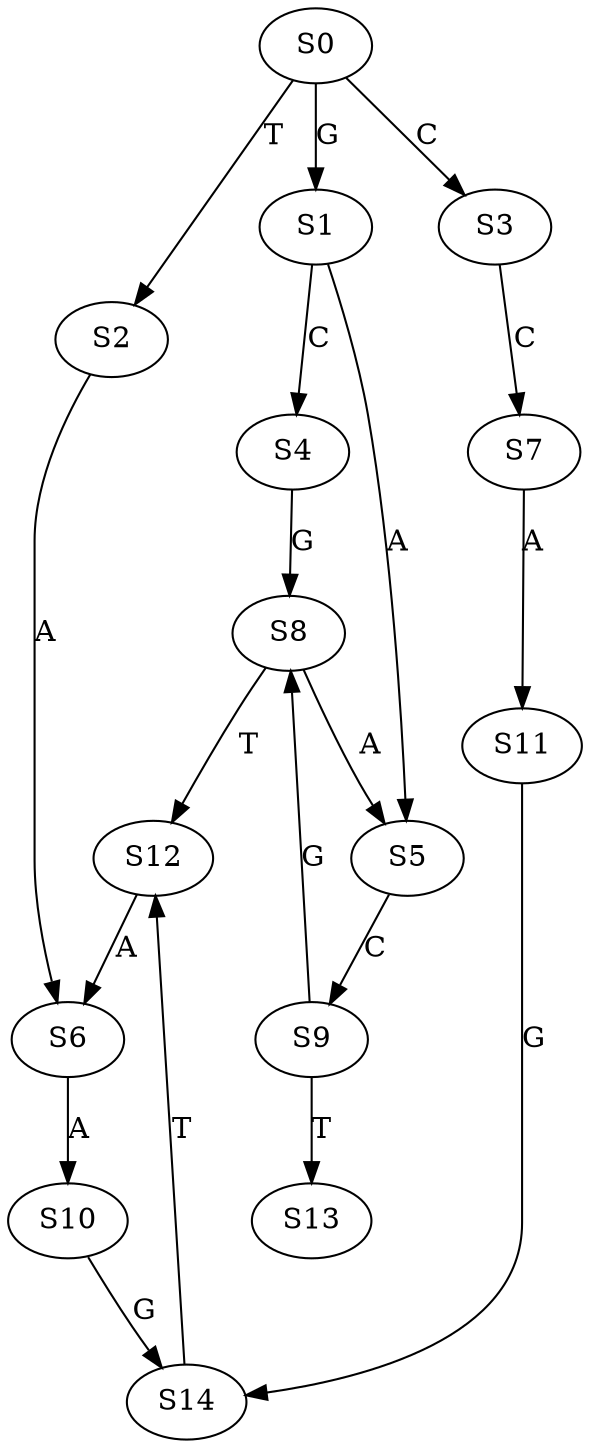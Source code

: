strict digraph  {
	S0 -> S1 [ label = G ];
	S0 -> S2 [ label = T ];
	S0 -> S3 [ label = C ];
	S1 -> S4 [ label = C ];
	S1 -> S5 [ label = A ];
	S2 -> S6 [ label = A ];
	S3 -> S7 [ label = C ];
	S4 -> S8 [ label = G ];
	S5 -> S9 [ label = C ];
	S6 -> S10 [ label = A ];
	S7 -> S11 [ label = A ];
	S8 -> S5 [ label = A ];
	S8 -> S12 [ label = T ];
	S9 -> S13 [ label = T ];
	S9 -> S8 [ label = G ];
	S10 -> S14 [ label = G ];
	S11 -> S14 [ label = G ];
	S12 -> S6 [ label = A ];
	S14 -> S12 [ label = T ];
}

